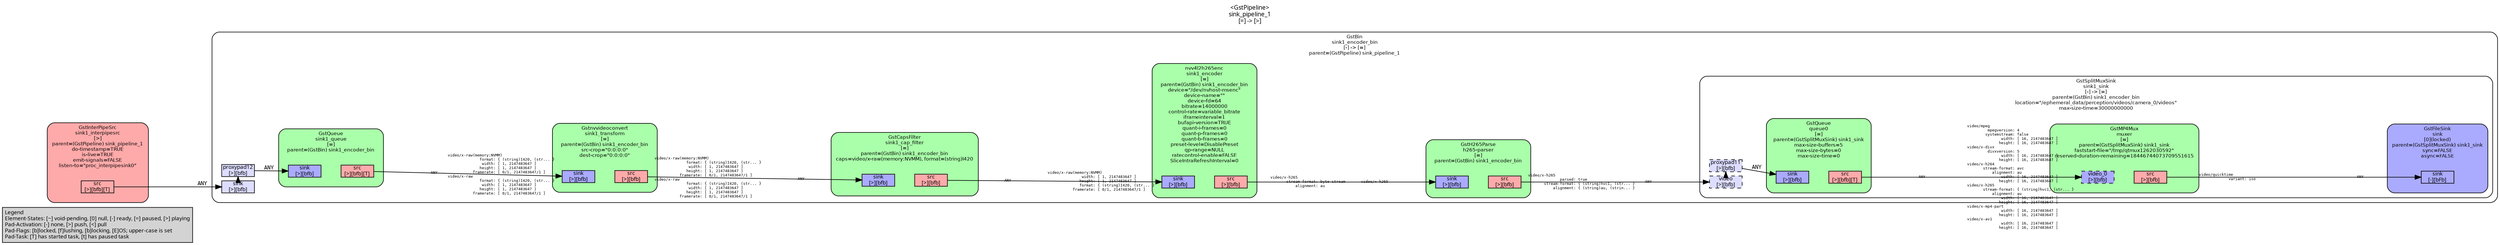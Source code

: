 digraph pipeline {
  rankdir=LR;
  fontname="sans";
  fontsize="10";
  labelloc=t;
  nodesep=.1;
  ranksep=.2;
  label="<GstPipeline>\nsink_pipeline_1\n[=] -> [>]";
  node [style="filled,rounded", shape=box, fontsize="9", fontname="sans", margin="0.0,0.0"];
  edge [labelfontsize="6", fontsize="9", fontname="monospace"];
  
  legend [
    pos="0,0!",
    margin="0.05,0.05",
    style="filled",
    label="Legend\lElement-States: [~] void-pending, [0] null, [-] ready, [=] paused, [>] playing\lPad-Activation: [-] none, [>] push, [<] pull\lPad-Flags: [b]locked, [f]lushing, [b]locking, [E]OS; upper-case is set\lPad-Task: [T] has started task, [t] has paused task\l",
  ];
  subgraph cluster_sink1_interpipesrc_0x55b8104890 {
    fontname="Bitstream Vera Sans";
    fontsize="8";
    style="filled,rounded";
    color=black;
    label="GstInterPipeSrc\nsink1_interpipesrc\n[>]\nparent=(GstPipeline) sink_pipeline_1\ndo-timestamp=TRUE\nis-live=TRUE\nemit-signals=FALSE\nlisten-to=\"proc_interpipesink0\"";
    subgraph cluster_sink1_interpipesrc_0x55b8104890_src {
      label="";
      style="invis";
      sink1_interpipesrc_0x55b8104890_src_0x55b80ed580 [color=black, fillcolor="#ffaaaa", label="src\n[>][bfb][T]", height="0.2", style="filled,solid"];
    }

    fillcolor="#ffaaaa";
  }

  sink1_interpipesrc_0x55b8104890_src_0x55b80ed580 -> sink1_encoder_bin_0x55b7da0dc0_sink_0x55b8106410 [label="ANY"]
  subgraph cluster_sink1_encoder_bin_0x55b7da0dc0 {
    fontname="Bitstream Vera Sans";
    fontsize="8";
    style="filled,rounded";
    color=black;
    label="GstBin\nsink1_encoder_bin\n[-] -> [=]\nparent=(GstPipeline) sink_pipeline_1";
    subgraph cluster_sink1_encoder_bin_0x55b7da0dc0_sink {
      label="";
      style="invis";
      _proxypad12_0x55b8108080 [color=black, fillcolor="#ddddff", label="proxypad12\n[>][bfb]", height="0.2", style="filled,solid"];
    sink1_encoder_bin_0x55b7da0dc0_sink_0x55b8106410 -> _proxypad12_0x55b8108080 [style=dashed, minlen=0]
      sink1_encoder_bin_0x55b7da0dc0_sink_0x55b8106410 [color=black, fillcolor="#ddddff", label="sink\n[>][bfb]", height="0.2", style="filled,solid"];
    }

    fillcolor="#ffffff";
    subgraph cluster_sink1_sink_0x55b7e243e0 {
      fontname="Bitstream Vera Sans";
      fontsize="8";
      style="filled,rounded";
      color=black;
      label="GstSplitMuxSink\nsink1_sink\n[-] -> [=]\nparent=(GstBin) sink1_encoder_bin\nlocation=\"/ephemeral_data/perception/videos/camera_0/videos\"\nmax-size-time=30000000000";
      subgraph cluster_sink1_sink_0x55b7e243e0_sink {
        label="";
        style="invis";
        _proxypad11_0x55b7debd70 [color=black, fillcolor="#ddddff", label="proxypad11\n[>][bfb]", height="0.2", style="filled,dashed"];
      sink1_sink_0x55b7e243e0_video_0x55b8106190 -> _proxypad11_0x55b7debd70 [style=dashed, minlen=0]
        sink1_sink_0x55b7e243e0_video_0x55b8106190 [color=black, fillcolor="#ddddff", label="video\n[>][bfb]", height="0.2", style="filled,dashed"];
      }

      fillcolor="#ffffff";
      subgraph cluster_sink_0x55f27b46c0 {
        fontname="Bitstream Vera Sans";
        fontsize="8";
        style="filled,rounded";
        color=black;
        label="GstFileSink\nsink\n[0](locked)\nparent=(GstSplitMuxSink) sink1_sink\nsync=FALSE\nasync=FALSE";
        subgraph cluster_sink_0x55f27b46c0_sink {
          label="";
          style="invis";
          sink_0x55f27b46c0_sink_0x55b810fc50 [color=black, fillcolor="#aaaaff", label="sink\n[-][bFb]", height="0.2", style="filled,solid"];
        }

        fillcolor="#aaaaff";
      }

      subgraph cluster_queue0_0x55b7e2f3c0 {
        fontname="Bitstream Vera Sans";
        fontsize="8";
        style="filled,rounded";
        color=black;
        label="GstQueue\nqueue0\n[=]\nparent=(GstSplitMuxSink) sink1_sink\nmax-size-buffers=5\nmax-size-bytes=0\nmax-size-time=0";
        subgraph cluster_queue0_0x55b7e2f3c0_sink {
          label="";
          style="invis";
          queue0_0x55b7e2f3c0_sink_0x55b80ed0e0 [color=black, fillcolor="#aaaaff", label="sink\n[>][bfb]", height="0.2", style="filled,solid"];
        }

        subgraph cluster_queue0_0x55b7e2f3c0_src {
          label="";
          style="invis";
          queue0_0x55b7e2f3c0_src_0x55b80ed330 [color=black, fillcolor="#ffaaaa", label="src\n[>][bfb][T]", height="0.2", style="filled,solid"];
        }

        queue0_0x55b7e2f3c0_sink_0x55b80ed0e0 -> queue0_0x55b7e2f3c0_src_0x55b80ed330 [style="invis"];
        fillcolor="#aaffaa";
      }

      _proxypad11_0x55b7debd70 -> queue0_0x55b7e2f3c0_sink_0x55b80ed0e0 [label="ANY"]
      queue0_0x55b7e2f3c0_src_0x55b80ed330 -> muxer_0x55b7de9c00_video_0_0x55b80ece90 [labeldistance="10", labelangle="0", label="                                                  ", taillabel="ANY", headlabel="video/mpeg\l         mpegversion: 4\l        systemstream: false\l               width: [ 16, 2147483647 ]\l              height: [ 16, 2147483647 ]\lvideo/x-divx\l         divxversion: 5\l               width: [ 16, 2147483647 ]\l              height: [ 16, 2147483647 ]\lvideo/x-h264\l       stream-format: avc\l           alignment: au\l               width: [ 16, 2147483647 ]\l              height: [ 16, 2147483647 ]\lvideo/x-h265\l       stream-format: { (string)hvc1, (str... }\l           alignment: au\l               width: [ 16, 2147483647 ]\l              height: [ 16, 2147483647 ]\lvideo/x-mp4-part\l               width: [ 16, 2147483647 ]\l              height: [ 16, 2147483647 ]\lvideo/x-av1\l               width: [ 16, 2147483647 ]\l              height: [ 16, 2147483647 ]\l"]
      subgraph cluster_muxer_0x55b7de9c00 {
        fontname="Bitstream Vera Sans";
        fontsize="8";
        style="filled,rounded";
        color=black;
        label="GstMP4Mux\nmuxer\n[=]\nparent=(GstSplitMuxSink) sink1_sink\nfaststart-file=\"/tmp/qtmux1262030592\"\nreserved-duration-remaining=18446744073709551615";
        subgraph cluster_muxer_0x55b7de9c00_sink {
          label="";
          style="invis";
          muxer_0x55b7de9c00_video_0_0x55b80ece90 [color=black, fillcolor="#aaaaff", label="video_0\n[>][bfb]", height="0.2", style="filled,dashed"];
        }

        subgraph cluster_muxer_0x55b7de9c00_src {
          label="";
          style="invis";
          muxer_0x55b7de9c00_src_0x55b80ecc40 [color=black, fillcolor="#ffaaaa", label="src\n[>][bfb]", height="0.2", style="filled,solid"];
        }

        muxer_0x55b7de9c00_video_0_0x55b80ece90 -> muxer_0x55b7de9c00_src_0x55b80ecc40 [style="invis"];
        fillcolor="#aaffaa";
      }

      muxer_0x55b7de9c00_src_0x55b80ecc40 -> sink_0x55f27b46c0_sink_0x55b810fc50 [labeldistance="10", labelangle="0", label="                                                  ", taillabel="video/quicktime\l             variant: iso\l", headlabel="ANY"]
    }

    subgraph cluster_sink1_encoder_0x55b80ead40 {
      fontname="Bitstream Vera Sans";
      fontsize="8";
      style="filled,rounded";
      color=black;
      label="nvv4l2h265enc\nsink1_encoder\n[=]\nparent=(GstBin) sink1_encoder_bin\ndevice=\"/dev/nvhost-msenc\"\ndevice-name=\"\"\ndevice-fd=64\nbitrate=14000000\ncontrol-rate=variable_bitrate\niframeinterval=1\nbufapi-version=TRUE\nquant-i-frames=0\nquant-p-frames=0\nquant-b-frames=0\npreset-level=DisablePreset\nqp-range=NULL\nratecontrol-enable=FALSE\nSliceIntraRefreshInterval=0";
      subgraph cluster_sink1_encoder_0x55b80ead40_sink {
        label="";
        style="invis";
        sink1_encoder_0x55b80ead40_sink_0x55b80ec300 [color=black, fillcolor="#aaaaff", label="sink\n[>][bfb]", height="0.2", style="filled,solid"];
      }

      subgraph cluster_sink1_encoder_0x55b80ead40_src {
        label="";
        style="invis";
        sink1_encoder_0x55b80ead40_src_0x55b80ec550 [color=black, fillcolor="#ffaaaa", label="src\n[>][bfb]", height="0.2", style="filled,solid"];
      }

      sink1_encoder_0x55b80ead40_sink_0x55b80ec300 -> sink1_encoder_0x55b80ead40_src_0x55b80ec550 [style="invis"];
      fillcolor="#aaffaa";
    }

    sink1_encoder_0x55b80ead40_src_0x55b80ec550 -> h265_parser_0x55b80ee260_sink_0x55b80ec7a0 [labeldistance="10", labelangle="0", label="                                                  ", taillabel="video/x-h265\l       stream-format: byte-stream\l           alignment: au\l", headlabel="video/x-h265\l"]
    subgraph cluster_sink1_cap_filter_0x55b7de4b60 {
      fontname="Bitstream Vera Sans";
      fontsize="8";
      style="filled,rounded";
      color=black;
      label="GstCapsFilter\nsink1_cap_filter\n[=]\nparent=(GstBin) sink1_encoder_bin\ncaps=video/x-raw(memory:NVMM), format=(string)I420";
      subgraph cluster_sink1_cap_filter_0x55b7de4b60_sink {
        label="";
        style="invis";
        sink1_cap_filter_0x55b7de4b60_sink_0x55b80b9ca0 [color=black, fillcolor="#aaaaff", label="sink\n[>][bfb]", height="0.2", style="filled,solid"];
      }

      subgraph cluster_sink1_cap_filter_0x55b7de4b60_src {
        label="";
        style="invis";
        sink1_cap_filter_0x55b7de4b60_src_0x55b80ec0b0 [color=black, fillcolor="#ffaaaa", label="src\n[>][bfb]", height="0.2", style="filled,solid"];
      }

      sink1_cap_filter_0x55b7de4b60_sink_0x55b80b9ca0 -> sink1_cap_filter_0x55b7de4b60_src_0x55b80ec0b0 [style="invis"];
      fillcolor="#aaffaa";
    }

    sink1_cap_filter_0x55b7de4b60_src_0x55b80ec0b0 -> sink1_encoder_0x55b80ead40_sink_0x55b80ec300 [labeldistance="10", labelangle="0", label="                                                  ", taillabel="ANY", headlabel="video/x-raw(memory:NVMM)\l               width: [ 1, 2147483647 ]\l              height: [ 1, 2147483647 ]\l              format: { (string)I420, (str... }\l           framerate: [ 0/1, 2147483647/1 ]\l"]
    subgraph cluster_h265_parser_0x55b80ee260 {
      fontname="Bitstream Vera Sans";
      fontsize="8";
      style="filled,rounded";
      color=black;
      label="GstH265Parse\nh265-parser\n[=]\nparent=(GstBin) sink1_encoder_bin";
      subgraph cluster_h265_parser_0x55b80ee260_sink {
        label="";
        style="invis";
        h265_parser_0x55b80ee260_sink_0x55b80ec7a0 [color=black, fillcolor="#aaaaff", label="sink\n[>][bfb]", height="0.2", style="filled,solid"];
      }

      subgraph cluster_h265_parser_0x55b80ee260_src {
        label="";
        style="invis";
        h265_parser_0x55b80ee260_src_0x55b80ec9f0 [color=black, fillcolor="#ffaaaa", label="src\n[>][bfb]", height="0.2", style="filled,solid"];
      }

      h265_parser_0x55b80ee260_sink_0x55b80ec7a0 -> h265_parser_0x55b80ee260_src_0x55b80ec9f0 [style="invis"];
      fillcolor="#aaffaa";
    }

    h265_parser_0x55b80ee260_src_0x55b80ec9f0 -> sink1_sink_0x55b7e243e0_video_0x55b8106190 [labeldistance="10", labelangle="0", label="                                                  ", taillabel="video/x-h265\l              parsed: true\l       stream-format: { (string)hvc1, (str... }\l           alignment: { (string)au, (strin... }\l", headlabel="ANY"]
    subgraph cluster_sink1_transform_0x55b80e78d0 {
      fontname="Bitstream Vera Sans";
      fontsize="8";
      style="filled,rounded";
      color=black;
      label="Gstnvvideoconvert\nsink1_transform\n[=]\nparent=(GstBin) sink1_encoder_bin\nsrc-crop=\"0:0:0:0\"\ndest-crop=\"0:0:0:0\"";
      subgraph cluster_sink1_transform_0x55b80e78d0_sink {
        label="";
        style="invis";
        sink1_transform_0x55b80e78d0_sink_0x55b80b9800 [color=black, fillcolor="#aaaaff", label="sink\n[>][bfb]", height="0.2", style="filled,solid"];
      }

      subgraph cluster_sink1_transform_0x55b80e78d0_src {
        label="";
        style="invis";
        sink1_transform_0x55b80e78d0_src_0x55b80b9a50 [color=black, fillcolor="#ffaaaa", label="src\n[>][bfb]", height="0.2", style="filled,solid"];
      }

      sink1_transform_0x55b80e78d0_sink_0x55b80b9800 -> sink1_transform_0x55b80e78d0_src_0x55b80b9a50 [style="invis"];
      fillcolor="#aaffaa";
    }

    sink1_transform_0x55b80e78d0_src_0x55b80b9a50 -> sink1_cap_filter_0x55b7de4b60_sink_0x55b80b9ca0 [labeldistance="10", labelangle="0", label="                                                  ", taillabel="video/x-raw(memory:NVMM)\l              format: { (string)I420, (str... }\l               width: [ 1, 2147483647 ]\l              height: [ 1, 2147483647 ]\l           framerate: [ 0/1, 2147483647/1 ]\lvideo/x-raw\l              format: { (string)I420, (str... }\l               width: [ 1, 2147483647 ]\l              height: [ 1, 2147483647 ]\l           framerate: [ 0/1, 2147483647/1 ]\l", headlabel="ANY"]
    subgraph cluster_sink1_queue_0x55b7e2f0c0 {
      fontname="Bitstream Vera Sans";
      fontsize="8";
      style="filled,rounded";
      color=black;
      label="GstQueue\nsink1_queue\n[=]\nparent=(GstBin) sink1_encoder_bin";
      subgraph cluster_sink1_queue_0x55b7e2f0c0_sink {
        label="";
        style="invis";
        sink1_queue_0x55b7e2f0c0_sink_0x55b80b9360 [color=black, fillcolor="#aaaaff", label="sink\n[>][bfb]", height="0.2", style="filled,solid"];
      }

      subgraph cluster_sink1_queue_0x55b7e2f0c0_src {
        label="";
        style="invis";
        sink1_queue_0x55b7e2f0c0_src_0x55b80b95b0 [color=black, fillcolor="#ffaaaa", label="src\n[>][bfb][T]", height="0.2", style="filled,solid"];
      }

      sink1_queue_0x55b7e2f0c0_sink_0x55b80b9360 -> sink1_queue_0x55b7e2f0c0_src_0x55b80b95b0 [style="invis"];
      fillcolor="#aaffaa";
    }

    _proxypad12_0x55b8108080 -> sink1_queue_0x55b7e2f0c0_sink_0x55b80b9360 [label="ANY"]
    sink1_queue_0x55b7e2f0c0_src_0x55b80b95b0 -> sink1_transform_0x55b80e78d0_sink_0x55b80b9800 [labeldistance="10", labelangle="0", label="                                                  ", taillabel="ANY", headlabel="video/x-raw(memory:NVMM)\l              format: { (string)I420, (str... }\l               width: [ 1, 2147483647 ]\l              height: [ 1, 2147483647 ]\l           framerate: [ 0/1, 2147483647/1 ]\lvideo/x-raw\l              format: { (string)I420, (str... }\l               width: [ 1, 2147483647 ]\l              height: [ 1, 2147483647 ]\l           framerate: [ 0/1, 2147483647/1 ]\l"]
  }

}
